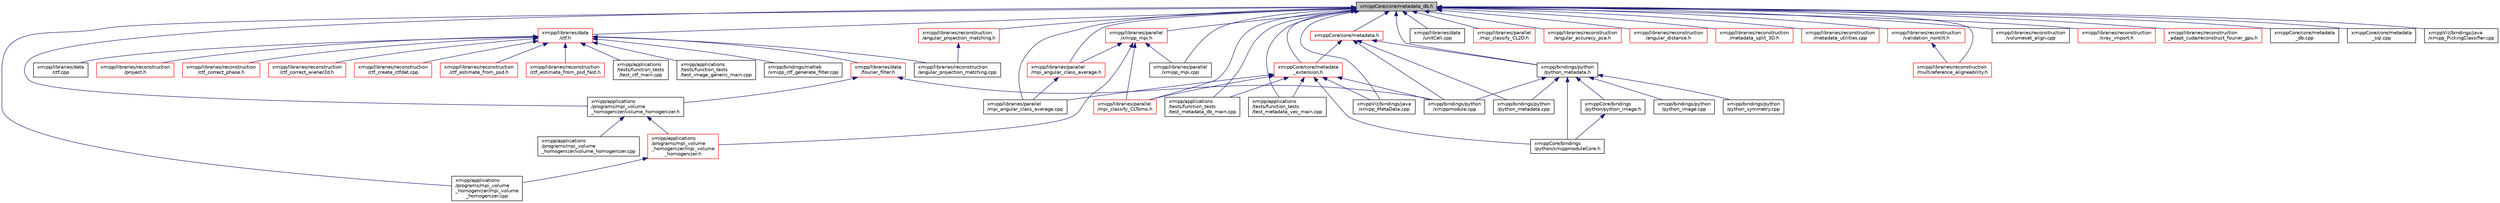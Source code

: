 digraph "xmippCore/core/metadata_db.h"
{
  edge [fontname="Helvetica",fontsize="10",labelfontname="Helvetica",labelfontsize="10"];
  node [fontname="Helvetica",fontsize="10",shape=record];
  Node37 [label="xmippCore/core/metadata_db.h",height=0.2,width=0.4,color="black", fillcolor="grey75", style="filled", fontcolor="black"];
  Node37 -> Node38 [dir="back",color="midnightblue",fontsize="10",style="solid",fontname="Helvetica"];
  Node38 [label="xmipp/applications\l/programs/mpi_volume\l_homogenizer/volume_homogenizer.h",height=0.2,width=0.4,color="black", fillcolor="white", style="filled",URL="$volume__homogenizer_8h.html"];
  Node38 -> Node39 [dir="back",color="midnightblue",fontsize="10",style="solid",fontname="Helvetica"];
  Node39 [label="xmipp/applications\l/programs/mpi_volume\l_homogenizer/mpi_volume\l_homogenizer.h",height=0.2,width=0.4,color="red", fillcolor="white", style="filled",URL="$mpi__volume__homogenizer_8h.html"];
  Node39 -> Node40 [dir="back",color="midnightblue",fontsize="10",style="solid",fontname="Helvetica"];
  Node40 [label="xmipp/applications\l/programs/mpi_volume\l_homogenizer/mpi_volume\l_homogenizer.cpp",height=0.2,width=0.4,color="black", fillcolor="white", style="filled",URL="$mpi__volume__homogenizer_8cpp.html"];
  Node38 -> Node42 [dir="back",color="midnightblue",fontsize="10",style="solid",fontname="Helvetica"];
  Node42 [label="xmipp/applications\l/programs/mpi_volume\l_homogenizer/volume_homogenizer.cpp",height=0.2,width=0.4,color="black", fillcolor="white", style="filled",URL="$volume__homogenizer_8cpp.html"];
  Node37 -> Node40 [dir="back",color="midnightblue",fontsize="10",style="solid",fontname="Helvetica"];
  Node37 -> Node43 [dir="back",color="midnightblue",fontsize="10",style="solid",fontname="Helvetica"];
  Node43 [label="xmipp/applications\l/tests/function_tests\l/test_metadata_db_main.cpp",height=0.2,width=0.4,color="black", fillcolor="white", style="filled",URL="$test__metadata__db__main_8cpp.html"];
  Node37 -> Node44 [dir="back",color="midnightblue",fontsize="10",style="solid",fontname="Helvetica"];
  Node44 [label="xmipp/applications\l/tests/function_tests\l/test_metadata_vec_main.cpp",height=0.2,width=0.4,color="black", fillcolor="white", style="filled",URL="$test__metadata__vec__main_8cpp.html"];
  Node37 -> Node45 [dir="back",color="midnightblue",fontsize="10",style="solid",fontname="Helvetica"];
  Node45 [label="xmipp/bindings/python\l/python_metadata.h",height=0.2,width=0.4,color="black", fillcolor="white", style="filled",URL="$python__metadata_8h.html"];
  Node45 -> Node46 [dir="back",color="midnightblue",fontsize="10",style="solid",fontname="Helvetica"];
  Node46 [label="xmipp/bindings/python\l/python_image.cpp",height=0.2,width=0.4,color="black", fillcolor="white", style="filled",URL="$python__image_8cpp.html"];
  Node45 -> Node47 [dir="back",color="midnightblue",fontsize="10",style="solid",fontname="Helvetica"];
  Node47 [label="xmipp/bindings/python\l/python_metadata.cpp",height=0.2,width=0.4,color="black", fillcolor="white", style="filled",URL="$python__metadata_8cpp.html"];
  Node45 -> Node48 [dir="back",color="midnightblue",fontsize="10",style="solid",fontname="Helvetica"];
  Node48 [label="xmipp/bindings/python\l/python_symmetry.cpp",height=0.2,width=0.4,color="black", fillcolor="white", style="filled",URL="$python__symmetry_8cpp.html"];
  Node45 -> Node49 [dir="back",color="midnightblue",fontsize="10",style="solid",fontname="Helvetica"];
  Node49 [label="xmipp/bindings/python\l/xmippmodule.cpp",height=0.2,width=0.4,color="black", fillcolor="white", style="filled",URL="$xmippmodule_8cpp.html"];
  Node45 -> Node50 [dir="back",color="midnightblue",fontsize="10",style="solid",fontname="Helvetica"];
  Node50 [label="xmippCore/bindings\l/python/python_image.h",height=0.2,width=0.4,color="black", fillcolor="white", style="filled",URL="$ore_2bindings_2python_2python__image_8h.html"];
  Node50 -> Node51 [dir="back",color="midnightblue",fontsize="10",style="solid",fontname="Helvetica"];
  Node51 [label="xmippCore/bindings\l/python/xmippmoduleCore.h",height=0.2,width=0.4,color="black", fillcolor="white", style="filled",URL="$xmippmoduleCore_8h.html"];
  Node45 -> Node51 [dir="back",color="midnightblue",fontsize="10",style="solid",fontname="Helvetica"];
  Node37 -> Node52 [dir="back",color="midnightblue",fontsize="10",style="solid",fontname="Helvetica"];
  Node52 [label="xmipp/libraries/data\l/ctf.h",height=0.2,width=0.4,color="red", fillcolor="white", style="filled",URL="$ctf_8h.html"];
  Node52 -> Node53 [dir="back",color="midnightblue",fontsize="10",style="solid",fontname="Helvetica"];
  Node53 [label="xmipp/applications\l/tests/function_tests\l/test_ctf_main.cpp",height=0.2,width=0.4,color="black", fillcolor="white", style="filled",URL="$test__ctf__main_8cpp.html"];
  Node52 -> Node54 [dir="back",color="midnightblue",fontsize="10",style="solid",fontname="Helvetica"];
  Node54 [label="xmipp/applications\l/tests/function_tests\l/test_image_generic_main.cpp",height=0.2,width=0.4,color="black", fillcolor="white", style="filled",URL="$test__image__generic__main_8cpp.html"];
  Node52 -> Node55 [dir="back",color="midnightblue",fontsize="10",style="solid",fontname="Helvetica"];
  Node55 [label="xmipp/bindings/matlab\l/xmipp_ctf_generate_filter.cpp",height=0.2,width=0.4,color="black", fillcolor="white", style="filled",URL="$xmipp__ctf__generate__filter_8cpp.html"];
  Node52 -> Node56 [dir="back",color="midnightblue",fontsize="10",style="solid",fontname="Helvetica"];
  Node56 [label="xmipp/libraries/data\l/ctf.cpp",height=0.2,width=0.4,color="black", fillcolor="white", style="filled",URL="$ctf_8cpp.html"];
  Node52 -> Node57 [dir="back",color="midnightblue",fontsize="10",style="solid",fontname="Helvetica"];
  Node57 [label="xmipp/libraries/data\l/fourier_filter.h",height=0.2,width=0.4,color="red", fillcolor="white", style="filled",URL="$fourier__filter_8h.html"];
  Node57 -> Node38 [dir="back",color="midnightblue",fontsize="10",style="solid",fontname="Helvetica"];
  Node57 -> Node49 [dir="back",color="midnightblue",fontsize="10",style="solid",fontname="Helvetica"];
  Node52 -> Node125 [dir="back",color="midnightblue",fontsize="10",style="solid",fontname="Helvetica"];
  Node125 [label="xmipp/libraries/reconstruction\l/angular_projection_matching.cpp",height=0.2,width=0.4,color="black", fillcolor="white", style="filled",URL="$angular__projection__matching_8cpp.html"];
  Node52 -> Node126 [dir="back",color="midnightblue",fontsize="10",style="solid",fontname="Helvetica"];
  Node126 [label="xmipp/libraries/reconstruction\l/project.h",height=0.2,width=0.4,color="red", fillcolor="white", style="filled",URL="$project_8h.html"];
  Node52 -> Node151 [dir="back",color="midnightblue",fontsize="10",style="solid",fontname="Helvetica"];
  Node151 [label="xmipp/libraries/reconstruction\l/ctf_correct_phase.h",height=0.2,width=0.4,color="red", fillcolor="white", style="filled",URL="$ctf__correct__phase_8h.html"];
  Node52 -> Node155 [dir="back",color="midnightblue",fontsize="10",style="solid",fontname="Helvetica"];
  Node155 [label="xmipp/libraries/reconstruction\l/ctf_correct_wiener2d.h",height=0.2,width=0.4,color="red", fillcolor="white", style="filled",URL="$ctf__correct__wiener2d_8h.html"];
  Node52 -> Node159 [dir="back",color="midnightblue",fontsize="10",style="solid",fontname="Helvetica"];
  Node159 [label="xmipp/libraries/reconstruction\l/ctf_create_ctfdat.cpp",height=0.2,width=0.4,color="red", fillcolor="white", style="filled",URL="$ctf__create__ctfdat_8cpp.html"];
  Node52 -> Node161 [dir="back",color="midnightblue",fontsize="10",style="solid",fontname="Helvetica"];
  Node161 [label="xmipp/libraries/reconstruction\l/ctf_estimate_from_psd.h",height=0.2,width=0.4,color="red", fillcolor="white", style="filled",URL="$ctf__estimate__from__psd_8h.html"];
  Node52 -> Node174 [dir="back",color="midnightblue",fontsize="10",style="solid",fontname="Helvetica"];
  Node174 [label="xmipp/libraries/reconstruction\l/ctf_estimate_from_psd_fast.h",height=0.2,width=0.4,color="red", fillcolor="white", style="filled",URL="$ctf__estimate__from__psd__fast_8h.html"];
  Node37 -> Node228 [dir="back",color="midnightblue",fontsize="10",style="solid",fontname="Helvetica"];
  Node228 [label="xmipp/libraries/data\l/unitCell.cpp",height=0.2,width=0.4,color="black", fillcolor="white", style="filled",URL="$unitCell_8cpp.html"];
  Node37 -> Node229 [dir="back",color="midnightblue",fontsize="10",style="solid",fontname="Helvetica"];
  Node229 [label="xmipp/libraries/parallel\l/mpi_angular_class_average.h",height=0.2,width=0.4,color="red", fillcolor="white", style="filled",URL="$mpi__angular__class__average_8h.html"];
  Node229 -> Node231 [dir="back",color="midnightblue",fontsize="10",style="solid",fontname="Helvetica"];
  Node231 [label="xmipp/libraries/parallel\l/mpi_angular_class_average.cpp",height=0.2,width=0.4,color="black", fillcolor="white", style="filled",URL="$mpi__angular__class__average_8cpp.html"];
  Node37 -> Node231 [dir="back",color="midnightblue",fontsize="10",style="solid",fontname="Helvetica"];
  Node37 -> Node232 [dir="back",color="midnightblue",fontsize="10",style="solid",fontname="Helvetica"];
  Node232 [label="xmipp/libraries/parallel\l/mpi_classify_CL2D.h",height=0.2,width=0.4,color="red", fillcolor="white", style="filled",URL="$mpi__classify__CL2D_8h.html"];
  Node37 -> Node235 [dir="back",color="midnightblue",fontsize="10",style="solid",fontname="Helvetica"];
  Node235 [label="xmipp/libraries/parallel\l/xmipp_mpi.h",height=0.2,width=0.4,color="red", fillcolor="white", style="filled",URL="$xmipp__mpi_8h.html"];
  Node235 -> Node39 [dir="back",color="midnightblue",fontsize="10",style="solid",fontname="Helvetica"];
  Node235 -> Node229 [dir="back",color="midnightblue",fontsize="10",style="solid",fontname="Helvetica"];
  Node235 -> Node259 [dir="back",color="midnightblue",fontsize="10",style="solid",fontname="Helvetica"];
  Node259 [label="xmipp/libraries/parallel\l/mpi_classify_CLTomo.h",height=0.2,width=0.4,color="red", fillcolor="white", style="filled",URL="$mpi__classify__CLTomo_8h.html"];
  Node235 -> Node301 [dir="back",color="midnightblue",fontsize="10",style="solid",fontname="Helvetica"];
  Node301 [label="xmipp/libraries/parallel\l/xmipp_mpi.cpp",height=0.2,width=0.4,color="black", fillcolor="white", style="filled",URL="$xmipp__mpi_8cpp.html"];
  Node37 -> Node259 [dir="back",color="midnightblue",fontsize="10",style="solid",fontname="Helvetica"];
  Node37 -> Node301 [dir="back",color="midnightblue",fontsize="10",style="solid",fontname="Helvetica"];
  Node37 -> Node305 [dir="back",color="midnightblue",fontsize="10",style="solid",fontname="Helvetica"];
  Node305 [label="xmipp/libraries/reconstruction\l/angular_accuracy_pca.h",height=0.2,width=0.4,color="red", fillcolor="white", style="filled",URL="$angular__accuracy__pca_8h.html"];
  Node37 -> Node308 [dir="back",color="midnightblue",fontsize="10",style="solid",fontname="Helvetica"];
  Node308 [label="xmipp/libraries/reconstruction\l/angular_distance.h",height=0.2,width=0.4,color="red", fillcolor="white", style="filled",URL="$angular__distance_8h.html"];
  Node37 -> Node314 [dir="back",color="midnightblue",fontsize="10",style="solid",fontname="Helvetica"];
  Node314 [label="xmipp/libraries/reconstruction\l/angular_projection_matching.h",height=0.2,width=0.4,color="red", fillcolor="white", style="filled",URL="$angular__projection__matching_8h.html"];
  Node314 -> Node125 [dir="back",color="midnightblue",fontsize="10",style="solid",fontname="Helvetica"];
  Node37 -> Node316 [dir="back",color="midnightblue",fontsize="10",style="solid",fontname="Helvetica"];
  Node316 [label="xmipp/libraries/reconstruction\l/metadata_split_3D.h",height=0.2,width=0.4,color="red", fillcolor="white", style="filled",URL="$metadata__split__3D_8h.html"];
  Node37 -> Node319 [dir="back",color="midnightblue",fontsize="10",style="solid",fontname="Helvetica"];
  Node319 [label="xmipp/libraries/reconstruction\l/metadata_utilities.cpp",height=0.2,width=0.4,color="red", fillcolor="white", style="filled",URL="$metadata__utilities_8cpp.html"];
  Node37 -> Node321 [dir="back",color="midnightblue",fontsize="10",style="solid",fontname="Helvetica"];
  Node321 [label="xmipp/libraries/reconstruction\l/validation_nontilt.h",height=0.2,width=0.4,color="red", fillcolor="white", style="filled",URL="$validation__nontilt_8h.html"];
  Node321 -> Node323 [dir="back",color="midnightblue",fontsize="10",style="solid",fontname="Helvetica"];
  Node323 [label="xmipp/libraries/reconstruction\l/multireference_aligneability.h",height=0.2,width=0.4,color="red", fillcolor="white", style="filled",URL="$multireference__aligneability_8h.html"];
  Node37 -> Node323 [dir="back",color="midnightblue",fontsize="10",style="solid",fontname="Helvetica"];
  Node37 -> Node326 [dir="back",color="midnightblue",fontsize="10",style="solid",fontname="Helvetica"];
  Node326 [label="xmipp/libraries/reconstruction\l/volumeset_align.cpp",height=0.2,width=0.4,color="black", fillcolor="white", style="filled",URL="$volumeset__align_8cpp.html"];
  Node37 -> Node327 [dir="back",color="midnightblue",fontsize="10",style="solid",fontname="Helvetica"];
  Node327 [label="xmipp/libraries/reconstruction\l/xray_import.h",height=0.2,width=0.4,color="red", fillcolor="white", style="filled",URL="$xray__import_8h.html"];
  Node37 -> Node330 [dir="back",color="midnightblue",fontsize="10",style="solid",fontname="Helvetica"];
  Node330 [label="xmipp/libraries/reconstruction\l_adapt_cuda/reconstruct_fourier_gpu.h",height=0.2,width=0.4,color="red", fillcolor="white", style="filled",URL="$reconstruct__fourier__gpu_8h.html"];
  Node37 -> Node332 [dir="back",color="midnightblue",fontsize="10",style="solid",fontname="Helvetica"];
  Node332 [label="xmippCore/core/metadata.h",height=0.2,width=0.4,color="red", fillcolor="white", style="filled",URL="$metadata_8h.html"];
  Node332 -> Node45 [dir="back",color="midnightblue",fontsize="10",style="solid",fontname="Helvetica"];
  Node332 -> Node47 [dir="back",color="midnightblue",fontsize="10",style="solid",fontname="Helvetica"];
  Node332 -> Node49 [dir="back",color="midnightblue",fontsize="10",style="solid",fontname="Helvetica"];
  Node332 -> Node657 [dir="back",color="midnightblue",fontsize="10",style="solid",fontname="Helvetica"];
  Node657 [label="xmippCore/core/metadata\l_extension.h",height=0.2,width=0.4,color="red", fillcolor="white", style="filled",URL="$metadata__extension_8h.html"];
  Node657 -> Node43 [dir="back",color="midnightblue",fontsize="10",style="solid",fontname="Helvetica"];
  Node657 -> Node44 [dir="back",color="midnightblue",fontsize="10",style="solid",fontname="Helvetica"];
  Node657 -> Node49 [dir="back",color="midnightblue",fontsize="10",style="solid",fontname="Helvetica"];
  Node657 -> Node231 [dir="back",color="midnightblue",fontsize="10",style="solid",fontname="Helvetica"];
  Node657 -> Node259 [dir="back",color="midnightblue",fontsize="10",style="solid",fontname="Helvetica"];
  Node657 -> Node51 [dir="back",color="midnightblue",fontsize="10",style="solid",fontname="Helvetica"];
  Node657 -> Node223 [dir="back",color="midnightblue",fontsize="10",style="solid",fontname="Helvetica"];
  Node223 [label="xmippViz/bindings/java\l/xmipp_MetaData.cpp",height=0.2,width=0.4,color="black", fillcolor="white", style="filled",URL="$bindings_2java_2xmipp__MetaData_8cpp.html"];
  Node37 -> Node657 [dir="back",color="midnightblue",fontsize="10",style="solid",fontname="Helvetica"];
  Node37 -> Node675 [dir="back",color="midnightblue",fontsize="10",style="solid",fontname="Helvetica"];
  Node675 [label="xmippCore/core/metadata\l_db.cpp",height=0.2,width=0.4,color="black", fillcolor="white", style="filled",URL="$metadata__db_8cpp.html"];
  Node37 -> Node729 [dir="back",color="midnightblue",fontsize="10",style="solid",fontname="Helvetica"];
  Node729 [label="xmippCore/core/metadata\l_sql.cpp",height=0.2,width=0.4,color="black", fillcolor="white", style="filled",URL="$metadata__sql_8cpp.html"];
  Node37 -> Node223 [dir="back",color="midnightblue",fontsize="10",style="solid",fontname="Helvetica"];
  Node37 -> Node224 [dir="back",color="midnightblue",fontsize="10",style="solid",fontname="Helvetica"];
  Node224 [label="xmippViz/bindings/java\l/xmipp_PickingClassifier.cpp",height=0.2,width=0.4,color="black", fillcolor="white", style="filled",URL="$xmipp__PickingClassifier_8cpp.html"];
}
